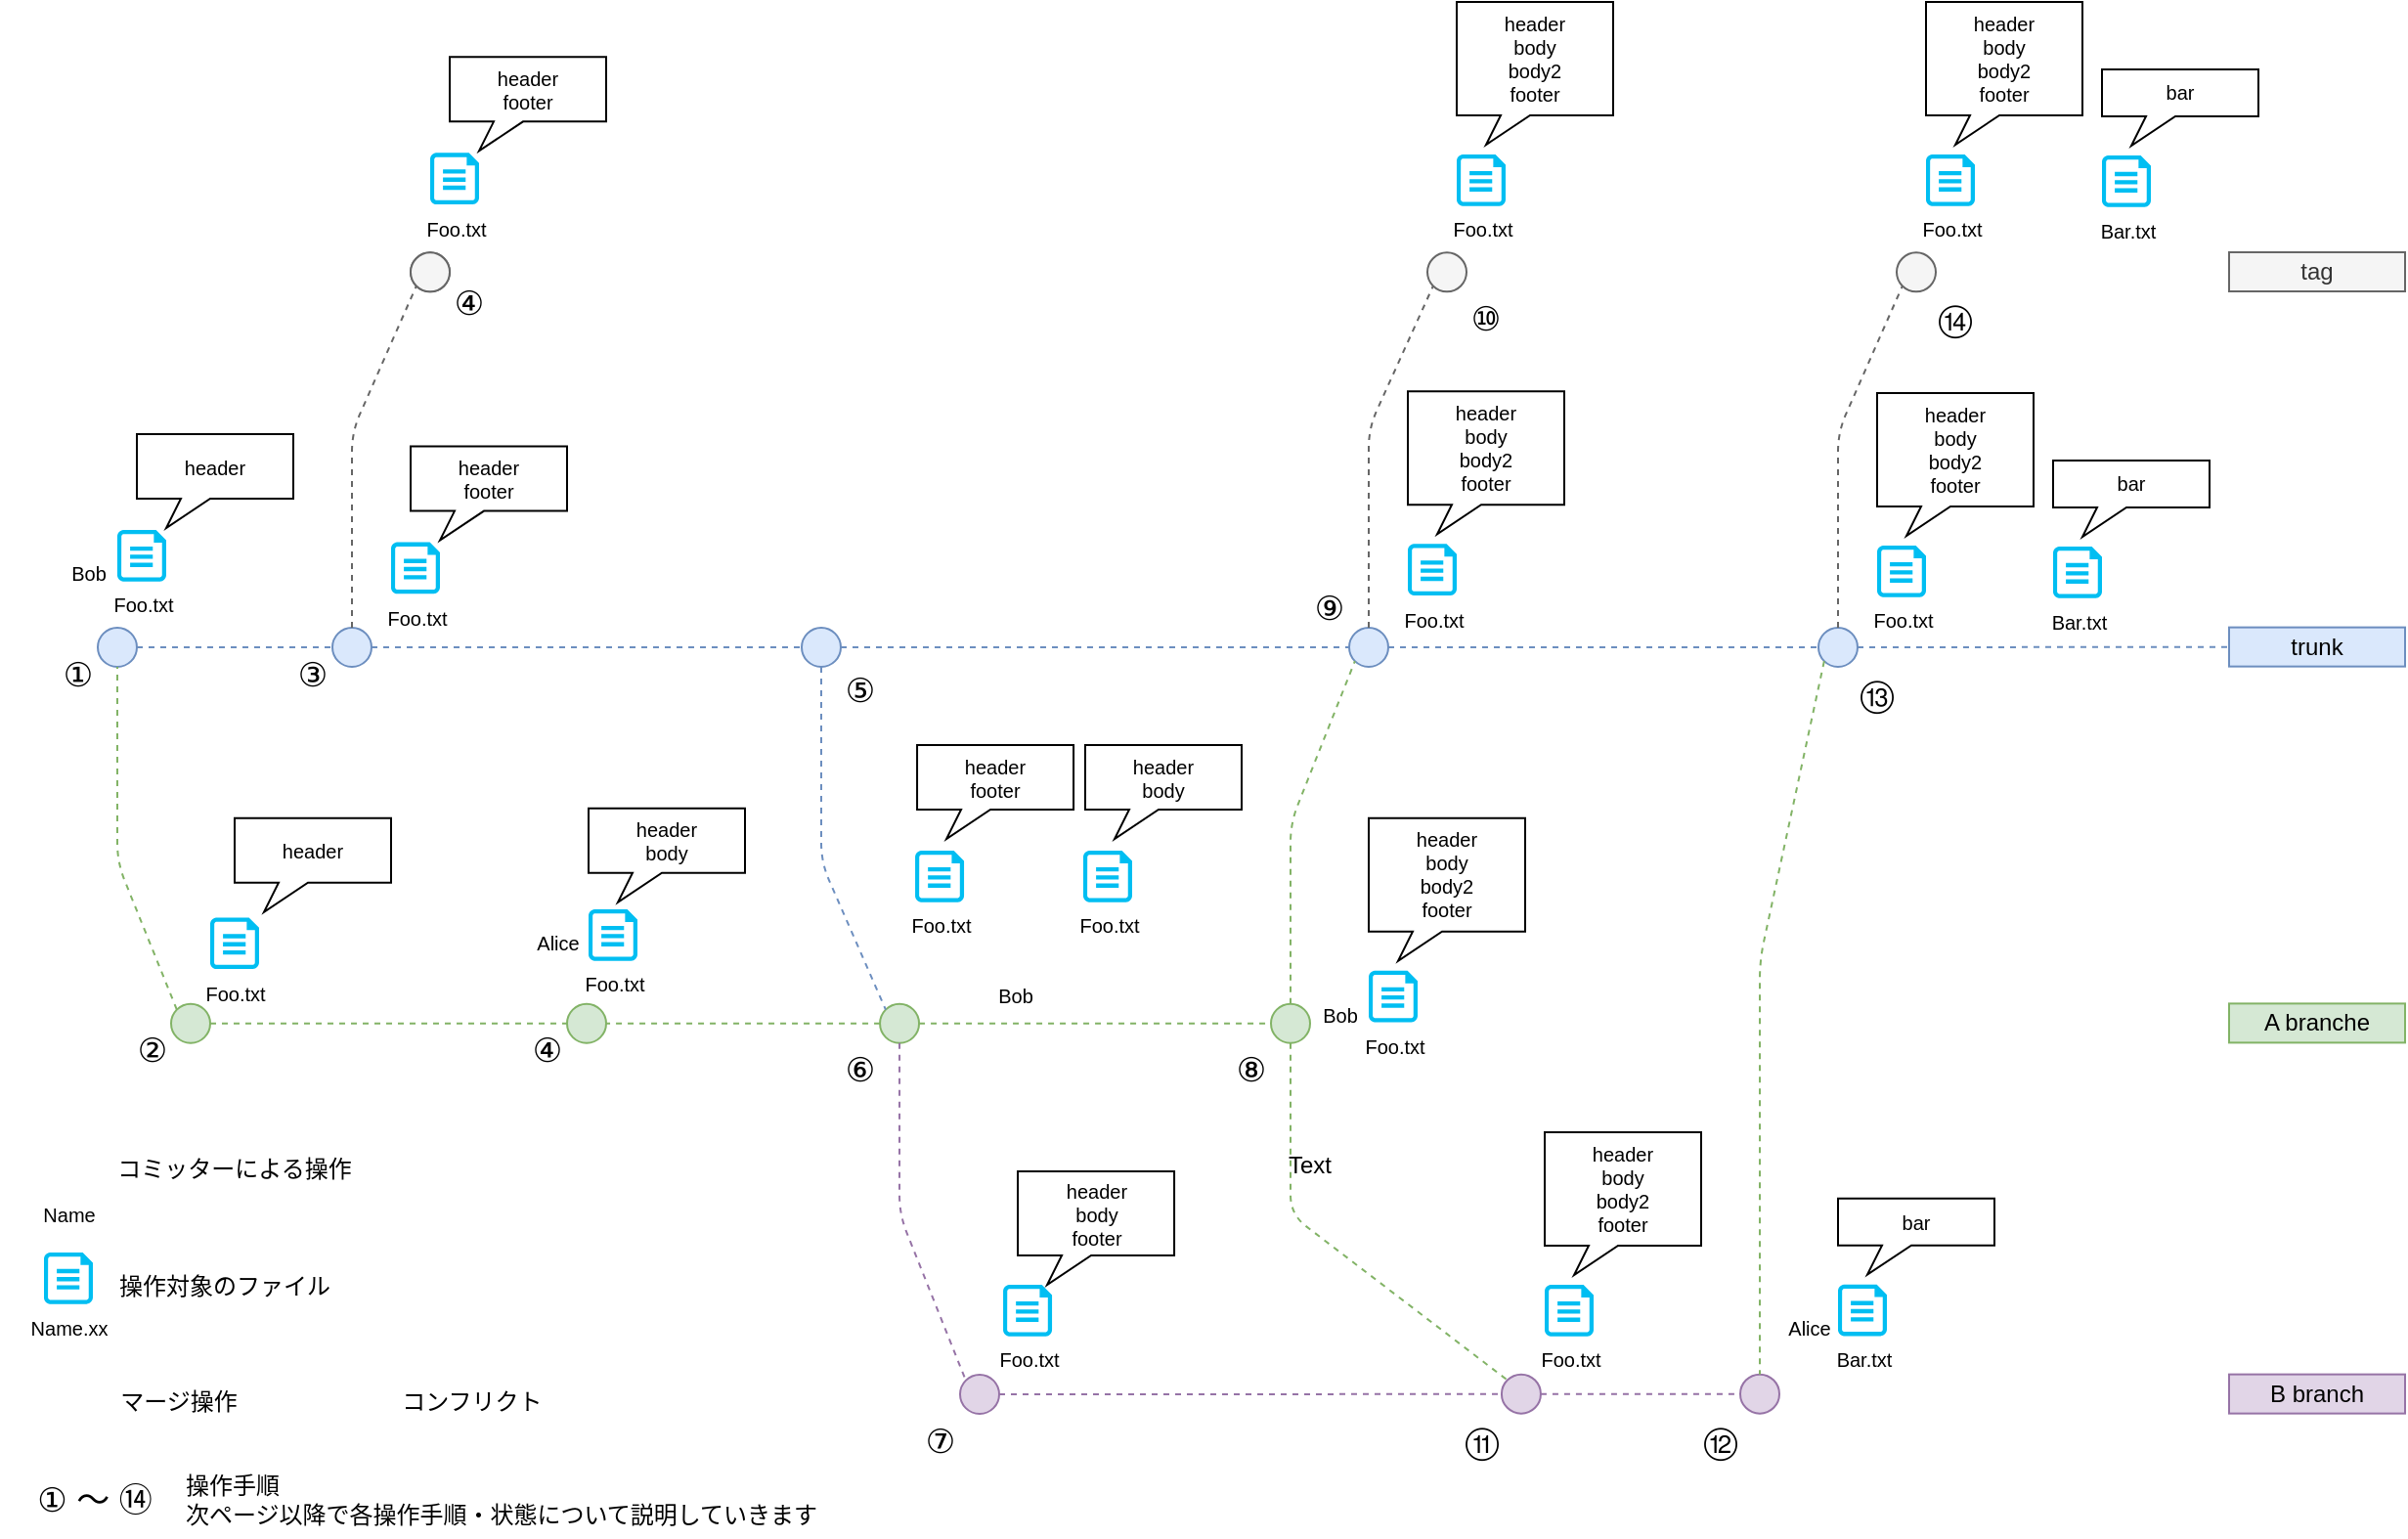 <mxfile version="20.0.3" type="device"><diagram id="yPxyJZ8AM_hMuL3Unpa9" name="gitflow"><mxGraphModel dx="1580" dy="1947" grid="1" gridSize="10" guides="1" tooltips="1" connect="1" arrows="1" fold="1" page="1" pageScale="1" pageWidth="850" pageHeight="1100" math="0" shadow="0"><root><mxCell id="0"/><mxCell id="1" parent="0"/><mxCell id="-Naxw5np1DX1NdOgkJA4-181" value="マージ操作" style="text;html=1;strokeColor=none;fillColor=none;align=center;verticalAlign=middle;whiteSpace=wrap;rounded=0;labelBackgroundColor=none;" vertex="1" parent="1"><mxGeometry x="180" y="601.64" width="182.5" height="28.36" as="geometry"/></mxCell><mxCell id="3" value="" style="endArrow=none;dashed=1;html=1;fillColor=#dae8fc;strokeColor=#6c8ebf;startArrow=none;" parent="1" source="rMP29GLwIPpK6ZrLmfB9-232" target="7" edge="1"><mxGeometry width="50" height="50" relative="1" as="geometry"><mxPoint x="250" y="230" as="sourcePoint"/><mxPoint x="930" y="230" as="targetPoint"/></mxGeometry></mxCell><mxCell id="4" value="" style="ellipse;whiteSpace=wrap;html=1;aspect=fixed;fillColor=#dae8fc;strokeColor=#6c8ebf;fontStyle=1;labelPosition=center;verticalLabelPosition=top;align=center;verticalAlign=bottom;fontColor=#0066CC;" parent="1" vertex="1"><mxGeometry x="230" y="220" width="20" height="20" as="geometry"/></mxCell><mxCell id="7" value="trunk" style="text;html=1;strokeColor=#6c8ebf;fillColor=#dae8fc;align=center;verticalAlign=middle;whiteSpace=wrap;rounded=0;" parent="1" vertex="1"><mxGeometry x="1320" y="219.82" width="90" height="20" as="geometry"/></mxCell><mxCell id="12" value="" style="ellipse;whiteSpace=wrap;html=1;aspect=fixed;fillColor=#dae8fc;strokeColor=#6c8ebf;fontStyle=1;labelPosition=center;verticalLabelPosition=top;align=center;verticalAlign=bottom;fontColor=#0066CC;" parent="1" vertex="1"><mxGeometry x="870" y="220" width="20" height="20" as="geometry"/></mxCell><mxCell id="13" value="" style="endArrow=none;dashed=1;html=1;fillColor=#dae8fc;strokeColor=#6c8ebf;startArrow=none;" parent="1" source="1WtglSYpCvu3YOyspoDW-261" target="12" edge="1"><mxGeometry width="50" height="50" relative="1" as="geometry"><mxPoint x="260" y="230" as="sourcePoint"/><mxPoint x="910" y="230" as="targetPoint"/></mxGeometry></mxCell><mxCell id="21" value="" style="ellipse;whiteSpace=wrap;html=1;aspect=fixed;fillColor=#d5e8d4;strokeColor=#82b366;" parent="1" vertex="1"><mxGeometry x="267.5" y="412.37" width="20" height="20" as="geometry"/></mxCell><mxCell id="24" value="A branche" style="text;html=1;strokeColor=#82b366;fillColor=#d5e8d4;align=center;verticalAlign=middle;whiteSpace=wrap;rounded=0;" parent="1" vertex="1"><mxGeometry x="1320" y="412.19" width="90" height="20" as="geometry"/></mxCell><mxCell id="27" value="" style="ellipse;whiteSpace=wrap;html=1;aspect=fixed;fillColor=#d5e8d4;strokeColor=#82b366;" parent="1" vertex="1"><mxGeometry x="470" y="412.37" width="20" height="20" as="geometry"/></mxCell><mxCell id="28" style="edgeStyle=orthogonalEdgeStyle;rounded=1;orthogonalLoop=1;jettySize=auto;html=1;dashed=1;endArrow=none;endFill=0;fillColor=#d5e8d4;strokeColor=#82b366;exitX=1;exitY=0.5;exitDx=0;exitDy=0;" parent="1" source="21" target="27" edge="1"><mxGeometry relative="1" as="geometry"><mxPoint x="890" y="382.37" as="targetPoint"/><mxPoint x="330" y="422.37" as="sourcePoint"/></mxGeometry></mxCell><mxCell id="29" value="" style="ellipse;whiteSpace=wrap;html=1;aspect=fixed;fillColor=#d5e8d4;strokeColor=#82b366;" parent="1" vertex="1"><mxGeometry x="830" y="412.37" width="20" height="20" as="geometry"/></mxCell><mxCell id="30" style="edgeStyle=orthogonalEdgeStyle;rounded=1;orthogonalLoop=1;jettySize=auto;html=1;dashed=1;endArrow=none;endFill=0;fillColor=#d5e8d4;strokeColor=#82b366;startArrow=none;" parent="1" source="1WtglSYpCvu3YOyspoDW-263" target="29" edge="1"><mxGeometry relative="1" as="geometry"><mxPoint x="890" y="382.37" as="targetPoint"/><mxPoint x="580" y="382.37" as="sourcePoint"/></mxGeometry></mxCell><mxCell id="6" value="&lt;br&gt;" style="ellipse;whiteSpace=wrap;html=1;aspect=fixed;fillColor=#dae8fc;strokeColor=#6c8ebf;fontStyle=1;labelPosition=center;verticalLabelPosition=top;align=center;verticalAlign=bottom;fontColor=#0066CC;" parent="1" vertex="1"><mxGeometry x="350" y="220" width="20" height="20" as="geometry"/></mxCell><mxCell id="35" value="" style="endArrow=none;dashed=1;html=1;fillColor=#dae8fc;strokeColor=#6c8ebf;" parent="1" source="4" target="6" edge="1"><mxGeometry width="50" height="50" relative="1" as="geometry"><mxPoint x="260.0" y="230" as="sourcePoint"/><mxPoint x="900" y="230" as="targetPoint"/><Array as="points"/></mxGeometry></mxCell><mxCell id="52" value="" style="ellipse;whiteSpace=wrap;html=1;aspect=fixed;fontSize=10;fillColor=#e1d5e7;strokeColor=#9673a6;" parent="1" vertex="1"><mxGeometry x="671" y="602" width="20" height="20" as="geometry"/></mxCell><mxCell id="86" value="B branch" style="text;html=1;strokeColor=#9673a6;fillColor=#e1d5e7;align=center;verticalAlign=middle;whiteSpace=wrap;rounded=0;" parent="1" vertex="1"><mxGeometry x="1320" y="601.82" width="90" height="20" as="geometry"/></mxCell><mxCell id="102" value="tag" style="text;html=1;strokeColor=#666666;fillColor=#f5f5f5;align=center;verticalAlign=middle;whiteSpace=wrap;rounded=0;fontColor=#333333;" parent="1" vertex="1"><mxGeometry x="1320" y="28.0" width="90" height="20" as="geometry"/></mxCell><mxCell id="165" value="" style="ellipse;whiteSpace=wrap;html=1;aspect=fixed;fontSize=12;fillColor=#e1d5e7;strokeColor=#9673a6;" parent="1" vertex="1"><mxGeometry x="1070" y="601.82" width="20" height="20" as="geometry"/></mxCell><mxCell id="168" value="" style="ellipse;whiteSpace=wrap;html=1;aspect=fixed;fontSize=12;fillColor=#e1d5e7;strokeColor=#9673a6;" parent="1" vertex="1"><mxGeometry x="947.97" y="601.82" width="20" height="20" as="geometry"/></mxCell><mxCell id="173" value="" style="ellipse;whiteSpace=wrap;html=1;aspect=fixed;fontSize=10;fontColor=#333333;fillColor=#f5f5f5;strokeColor=#666666;" parent="1" vertex="1"><mxGeometry x="390" y="28.18" width="20" height="20" as="geometry"/></mxCell><mxCell id="1WtglSYpCvu3YOyspoDW-198" value="Foo.txt" style="verticalLabelPosition=bottom;html=1;verticalAlign=top;align=center;strokeColor=none;fillColor=#00BEF2;shape=mxgraph.azure.file;pointerEvents=1;fontSize=10;aspect=fixed;" parent="1" vertex="1"><mxGeometry x="240" y="170" width="25" height="26.37" as="geometry"/></mxCell><mxCell id="1WtglSYpCvu3YOyspoDW-200" style="edgeStyle=orthogonalEdgeStyle;rounded=1;orthogonalLoop=1;jettySize=auto;html=1;dashed=1;endArrow=none;endFill=0;fontSize=12;fontColor=#FFB570;fillColor=#e1d5e7;strokeColor=#9673a6;exitX=1;exitY=0.5;exitDx=0;exitDy=0;entryX=0;entryY=0.5;entryDx=0;entryDy=0;" parent="1" source="52" target="168" edge="1"><mxGeometry relative="1" as="geometry"><mxPoint x="660" y="572" as="sourcePoint"/><mxPoint x="790" y="612" as="targetPoint"/><Array as="points"><mxPoint x="820" y="612"/><mxPoint x="820" y="612"/></Array></mxGeometry></mxCell><mxCell id="1WtglSYpCvu3YOyspoDW-205" value="Bob" style="shape=image;html=1;verticalAlign=top;verticalLabelPosition=bottom;labelBackgroundColor=none;imageAspect=0;aspect=fixed;image=https://cdn0.iconfinder.com/data/icons/bold-purple-free-samples/32/User_Avatar_Human_Profile_Face_Circle-128.png;fontSize=10;" parent="1" vertex="1"><mxGeometry x="210" y="150" width="30" height="30" as="geometry"/></mxCell><mxCell id="1WtglSYpCvu3YOyspoDW-208" value="header" style="whiteSpace=wrap;html=1;shape=mxgraph.basic.rectCallout;dx=30;dy=15;boundedLbl=1;fontSize=10;aspect=fixed;" parent="1" vertex="1"><mxGeometry x="250" y="121" width="80" height="48" as="geometry"/></mxCell><mxCell id="1WtglSYpCvu3YOyspoDW-246" value="Foo.txt" style="verticalLabelPosition=bottom;html=1;verticalAlign=top;align=center;strokeColor=none;fillColor=#00BEF2;shape=mxgraph.azure.file;pointerEvents=1;fontSize=10;aspect=fixed;" parent="1" vertex="1"><mxGeometry x="380" y="176.31" width="25" height="26.37" as="geometry"/></mxCell><mxCell id="1WtglSYpCvu3YOyspoDW-247" value="Bob" style="shape=image;html=1;verticalAlign=top;verticalLabelPosition=bottom;labelBackgroundColor=none;imageAspect=0;aspect=fixed;image=https://cdn0.iconfinder.com/data/icons/bold-purple-free-samples/32/User_Avatar_Human_Profile_Face_Circle-128.png;fontSize=10;" parent="1" vertex="1"><mxGeometry x="684" y="366.37" width="30" height="30" as="geometry"/></mxCell><mxCell id="1WtglSYpCvu3YOyspoDW-248" value="header&lt;br&gt;footer" style="whiteSpace=wrap;html=1;shape=mxgraph.basic.rectCallout;dx=30;dy=15;boundedLbl=1;fontSize=10;aspect=fixed;" parent="1" vertex="1"><mxGeometry x="390" y="127.31" width="80" height="48" as="geometry"/></mxCell><mxCell id="1WtglSYpCvu3YOyspoDW-251" value="Foo.txt" style="verticalLabelPosition=bottom;html=1;verticalAlign=top;align=center;strokeColor=none;fillColor=#00BEF2;shape=mxgraph.azure.file;pointerEvents=1;fontSize=10;aspect=fixed;" parent="1" vertex="1"><mxGeometry x="287.5" y="368.19" width="25" height="26.37" as="geometry"/></mxCell><mxCell id="1WtglSYpCvu3YOyspoDW-252" value="Bar.txt" style="verticalLabelPosition=bottom;html=1;verticalAlign=top;align=center;strokeColor=none;fillColor=#00BEF2;shape=mxgraph.azure.file;pointerEvents=1;fontSize=10;aspect=fixed;" parent="1" vertex="1"><mxGeometry x="1230" y="178.49" width="25" height="26.37" as="geometry"/></mxCell><mxCell id="1WtglSYpCvu3YOyspoDW-253" value="Alice" style="shape=image;html=1;verticalAlign=top;verticalLabelPosition=bottom;labelBackgroundColor=none;imageAspect=0;aspect=fixed;image=https://cdn0.iconfinder.com/data/icons/bold-purple-free-samples/32/User_Avatar_Human_Profile_Face_Circle-128.png;fontSize=10;" parent="1" vertex="1"><mxGeometry x="1090" y="535.82" width="30" height="30" as="geometry"/></mxCell><mxCell id="1WtglSYpCvu3YOyspoDW-254" value="header&lt;br&gt;body" style="whiteSpace=wrap;html=1;shape=mxgraph.basic.rectCallout;dx=30;dy=15;boundedLbl=1;fontSize=10;aspect=fixed;" parent="1" vertex="1"><mxGeometry x="481" y="312.37" width="80" height="48" as="geometry"/></mxCell><mxCell id="1WtglSYpCvu3YOyspoDW-257" value="Foo.txt" style="verticalLabelPosition=bottom;html=1;verticalAlign=top;align=center;strokeColor=none;fillColor=#00BEF2;shape=mxgraph.azure.file;pointerEvents=1;fontSize=10;aspect=fixed;" parent="1" vertex="1"><mxGeometry x="400" y="-22.82" width="25" height="26.37" as="geometry"/></mxCell><mxCell id="1WtglSYpCvu3YOyspoDW-258" value="header&lt;br&gt;footer" style="whiteSpace=wrap;html=1;shape=mxgraph.basic.rectCallout;dx=30;dy=15;boundedLbl=1;fontSize=10;aspect=fixed;" parent="1" vertex="1"><mxGeometry x="410" y="-71.82" width="80" height="48" as="geometry"/></mxCell><mxCell id="1WtglSYpCvu3YOyspoDW-261" value="&lt;br&gt;" style="ellipse;whiteSpace=wrap;html=1;aspect=fixed;fillColor=#dae8fc;strokeColor=#6c8ebf;fontStyle=1;labelPosition=center;verticalLabelPosition=top;align=center;verticalAlign=bottom;fontColor=#0066CC;" parent="1" vertex="1"><mxGeometry x="590" y="220" width="20" height="20" as="geometry"/></mxCell><mxCell id="1WtglSYpCvu3YOyspoDW-262" value="" style="endArrow=none;dashed=1;html=1;fillColor=#dae8fc;strokeColor=#6c8ebf;" parent="1" source="6" target="1WtglSYpCvu3YOyspoDW-261" edge="1"><mxGeometry width="50" height="50" relative="1" as="geometry"><mxPoint x="370" y="230" as="sourcePoint"/><mxPoint x="930" y="230" as="targetPoint"/></mxGeometry></mxCell><mxCell id="1WtglSYpCvu3YOyspoDW-263" value="" style="ellipse;whiteSpace=wrap;html=1;aspect=fixed;fillColor=#d5e8d4;strokeColor=#82b366;" parent="1" vertex="1"><mxGeometry x="630.03" y="412.37" width="20" height="20" as="geometry"/></mxCell><mxCell id="1WtglSYpCvu3YOyspoDW-265" value="" style="edgeStyle=orthogonalEdgeStyle;rounded=1;orthogonalLoop=1;jettySize=auto;html=1;dashed=1;endArrow=none;endFill=0;fillColor=#d5e8d4;strokeColor=#82b366;exitX=0;exitY=0.5;exitDx=0;exitDy=0;entryX=1;entryY=0.5;entryDx=0;entryDy=0;" parent="1" source="1WtglSYpCvu3YOyspoDW-263" target="27" edge="1"><mxGeometry relative="1" as="geometry"><mxPoint x="550" y="422.37" as="targetPoint"/><mxPoint x="550" y="292.37" as="sourcePoint"/></mxGeometry></mxCell><mxCell id="1WtglSYpCvu3YOyspoDW-267" value="" style="shape=image;html=1;verticalAlign=top;verticalLabelPosition=bottom;labelBackgroundColor=#ffffff;imageAspect=0;aspect=fixed;image=https://cdn4.iconfinder.com/data/icons/pink_moustache/68_68/8.png;fontSize=10;" parent="1" vertex="1"><mxGeometry x="643.03" y="381.37" width="30" height="30" as="geometry"/></mxCell><mxCell id="1WtglSYpCvu3YOyspoDW-268" value="Foo.txt" style="verticalLabelPosition=bottom;html=1;verticalAlign=top;align=center;strokeColor=none;fillColor=#00BEF2;shape=mxgraph.azure.file;pointerEvents=1;fontSize=10;aspect=fixed;" parent="1" vertex="1"><mxGeometry x="693.03" y="556" width="25" height="26.37" as="geometry"/></mxCell><mxCell id="1WtglSYpCvu3YOyspoDW-269" value="header&lt;br&gt;body&lt;br&gt;footer" style="whiteSpace=wrap;html=1;shape=mxgraph.basic.rectCallout;dx=30;dy=15;boundedLbl=1;fontSize=10;" parent="1" vertex="1"><mxGeometry x="700.53" y="498" width="80" height="58" as="geometry"/></mxCell><mxCell id="rMP29GLwIPpK6ZrLmfB9-175" value="Foo.txt" style="verticalLabelPosition=bottom;html=1;verticalAlign=top;align=center;strokeColor=none;fillColor=#00BEF2;shape=mxgraph.azure.file;pointerEvents=1;fontSize=10;aspect=fixed;" parent="1" vertex="1"><mxGeometry x="734" y="334" width="25" height="26.37" as="geometry"/></mxCell><mxCell id="rMP29GLwIPpK6ZrLmfB9-176" value="header&lt;br&gt;body" style="whiteSpace=wrap;html=1;shape=mxgraph.basic.rectCallout;dx=30;dy=15;boundedLbl=1;fontSize=10;aspect=fixed;" parent="1" vertex="1"><mxGeometry x="735" y="280" width="80" height="48" as="geometry"/></mxCell><mxCell id="rMP29GLwIPpK6ZrLmfB9-180" value="Foo.txt" style="verticalLabelPosition=bottom;html=1;verticalAlign=top;align=center;strokeColor=none;fillColor=#00BEF2;shape=mxgraph.azure.file;pointerEvents=1;fontSize=10;aspect=fixed;" parent="1" vertex="1"><mxGeometry x="648.03" y="334" width="25" height="26.37" as="geometry"/></mxCell><mxCell id="rMP29GLwIPpK6ZrLmfB9-181" value="header&lt;br&gt;footer" style="whiteSpace=wrap;html=1;shape=mxgraph.basic.rectCallout;dx=30;dy=15;boundedLbl=1;fontSize=10;aspect=fixed;" parent="1" vertex="1"><mxGeometry x="649.03" y="280" width="80" height="48" as="geometry"/></mxCell><mxCell id="rMP29GLwIPpK6ZrLmfB9-182" value="" style="shape=image;html=1;verticalAlign=top;verticalLabelPosition=bottom;labelBackgroundColor=#ffffff;imageAspect=0;aspect=fixed;image=https://cdn1.iconfinder.com/data/icons/unicons-line-vol-2/24/comment-question-128.png" parent="1" vertex="1"><mxGeometry x="705" y="346.37" width="30" height="30" as="geometry"/></mxCell><mxCell id="rMP29GLwIPpK6ZrLmfB9-185" value="header" style="whiteSpace=wrap;html=1;shape=mxgraph.basic.rectCallout;dx=30;dy=15;boundedLbl=1;fontSize=10;aspect=fixed;" parent="1" vertex="1"><mxGeometry x="300" y="317.37" width="80" height="48" as="geometry"/></mxCell><mxCell id="rMP29GLwIPpK6ZrLmfB9-188" value="" style="endArrow=none;dashed=1;html=1;fillColor=#dae8fc;strokeColor=#6c8ebf;startArrow=none;exitX=0.5;exitY=1;exitDx=0;exitDy=0;entryX=0;entryY=0;entryDx=0;entryDy=0;" parent="1" source="1WtglSYpCvu3YOyspoDW-261" target="1WtglSYpCvu3YOyspoDW-263" edge="1"><mxGeometry width="50" height="50" relative="1" as="geometry"><mxPoint x="620" y="240" as="sourcePoint"/><mxPoint x="880.0" y="240" as="targetPoint"/><Array as="points"><mxPoint x="600" y="340"/></Array></mxGeometry></mxCell><mxCell id="rMP29GLwIPpK6ZrLmfB9-189" value="" style="endArrow=none;dashed=1;html=1;fillColor=#d5e8d4;strokeColor=#82b366;startArrow=none;entryX=0.5;entryY=1;entryDx=0;entryDy=0;exitX=0;exitY=0;exitDx=0;exitDy=0;" parent="1" source="21" target="4" edge="1"><mxGeometry width="50" height="50" relative="1" as="geometry"><mxPoint x="-40" y="298.58" as="sourcePoint"/><mxPoint x="220.0" y="298.58" as="targetPoint"/><Array as="points"><mxPoint x="240" y="340"/></Array></mxGeometry></mxCell><mxCell id="rMP29GLwIPpK6ZrLmfB9-191" value="" style="ellipse;whiteSpace=wrap;html=1;aspect=fixed;fontSize=10;fontColor=#333333;fillColor=#f5f5f5;strokeColor=#666666;" parent="1" vertex="1"><mxGeometry x="390" y="28.18" width="20" height="20" as="geometry"/></mxCell><mxCell id="rMP29GLwIPpK6ZrLmfB9-192" value="" style="endArrow=none;dashed=1;html=1;fillColor=#f5f5f5;strokeColor=#666666;startArrow=none;entryX=0;entryY=1;entryDx=0;entryDy=0;exitX=0.5;exitY=0;exitDx=0;exitDy=0;" parent="1" source="6" target="rMP29GLwIPpK6ZrLmfB9-191" edge="1"><mxGeometry width="50" height="50" relative="1" as="geometry"><mxPoint x="356.469" y="175.319" as="sourcePoint"/><mxPoint x="323.54" y="43.39" as="targetPoint"/><Array as="points"><mxPoint x="360" y="120"/></Array></mxGeometry></mxCell><mxCell id="rMP29GLwIPpK6ZrLmfB9-197" value="" style="endArrow=none;dashed=1;html=1;fillColor=#e1d5e7;strokeColor=#9673a6;startArrow=none;entryX=0;entryY=0;entryDx=0;entryDy=0;exitX=0.5;exitY=1;exitDx=0;exitDy=0;" parent="1" source="1WtglSYpCvu3YOyspoDW-263" target="52" edge="1"><mxGeometry width="50" height="50" relative="1" as="geometry"><mxPoint x="640" y="432.37" as="sourcePoint"/><mxPoint x="679.989" y="565.299" as="targetPoint"/><Array as="points"><mxPoint x="640" y="520"/></Array></mxGeometry></mxCell><mxCell id="rMP29GLwIPpK6ZrLmfB9-199" value="Bob" style="shape=image;html=1;verticalAlign=top;verticalLabelPosition=bottom;labelBackgroundColor=none;imageAspect=0;aspect=fixed;image=https://cdn0.iconfinder.com/data/icons/bold-purple-free-samples/32/User_Avatar_Human_Profile_Face_Circle-128.png;fontSize=10;" parent="1" vertex="1"><mxGeometry x="850" y="376.37" width="30" height="30" as="geometry"/></mxCell><mxCell id="rMP29GLwIPpK6ZrLmfB9-200" value="Foo.txt" style="verticalLabelPosition=bottom;html=1;verticalAlign=top;align=center;strokeColor=none;fillColor=#00BEF2;shape=mxgraph.azure.file;pointerEvents=1;fontSize=10;aspect=fixed;" parent="1" vertex="1"><mxGeometry x="900" y="177.13" width="25" height="26.37" as="geometry"/></mxCell><mxCell id="rMP29GLwIPpK6ZrLmfB9-201" value="header&lt;br&gt;body&lt;br&gt;body2&lt;br&gt;footer" style="whiteSpace=wrap;html=1;shape=mxgraph.basic.rectCallout;dx=30;dy=15;boundedLbl=1;fontSize=10;" parent="1" vertex="1"><mxGeometry x="900" y="99.13" width="80" height="73" as="geometry"/></mxCell><mxCell id="rMP29GLwIPpK6ZrLmfB9-208" value="" style="endArrow=none;dashed=1;html=1;fillColor=#d5e8d4;strokeColor=#82b366;startArrow=none;entryX=0;entryY=1;entryDx=0;entryDy=0;exitX=0.5;exitY=0;exitDx=0;exitDy=0;" parent="1" source="29" target="12" edge="1"><mxGeometry width="50" height="50" relative="1" as="geometry"><mxPoint x="960" y="370" as="sourcePoint"/><mxPoint x="250" y="250" as="targetPoint"/><Array as="points"><mxPoint x="840" y="320"/></Array></mxGeometry></mxCell><mxCell id="rMP29GLwIPpK6ZrLmfB9-209" value="Foo.txt" style="verticalLabelPosition=bottom;html=1;verticalAlign=top;align=center;strokeColor=none;fillColor=#00BEF2;shape=mxgraph.azure.file;pointerEvents=1;fontSize=10;aspect=fixed;" parent="1" vertex="1"><mxGeometry x="970" y="556" width="25" height="26.37" as="geometry"/></mxCell><mxCell id="rMP29GLwIPpK6ZrLmfB9-210" value="header&lt;br&gt;body&lt;br&gt;body2&lt;br&gt;footer" style="whiteSpace=wrap;html=1;shape=mxgraph.basic.rectCallout;dx=30;dy=15;boundedLbl=1;fontSize=10;" parent="1" vertex="1"><mxGeometry x="970" y="478" width="80" height="73" as="geometry"/></mxCell><mxCell id="rMP29GLwIPpK6ZrLmfB9-212" value="" style="shape=image;html=1;verticalAlign=top;verticalLabelPosition=bottom;labelBackgroundColor=#ffffff;imageAspect=0;aspect=fixed;image=https://cdn2.iconfinder.com/data/icons/boxicons-regular-vol-2/24/bx-git-merge-128.png" parent="1" vertex="1"><mxGeometry x="570" y="237.63" width="30" height="30" as="geometry"/></mxCell><mxCell id="rMP29GLwIPpK6ZrLmfB9-215" value="" style="shape=image;html=1;verticalAlign=top;verticalLabelPosition=bottom;labelBackgroundColor=#ffffff;imageAspect=0;aspect=fixed;image=https://cdn2.iconfinder.com/data/icons/boxicons-regular-vol-2/24/bx-git-merge-128.png" parent="1" vertex="1"><mxGeometry x="810" y="382.37" width="30" height="30" as="geometry"/></mxCell><mxCell id="rMP29GLwIPpK6ZrLmfB9-219" value="" style="endArrow=none;dashed=1;html=1;fillColor=#d5e8d4;strokeColor=#82b366;startArrow=none;entryX=0;entryY=0;entryDx=0;entryDy=0;exitX=0.5;exitY=1;exitDx=0;exitDy=0;" parent="1" source="29" target="168" edge="1"><mxGeometry width="50" height="50" relative="1" as="geometry"><mxPoint x="850" y="422.37" as="sourcePoint"/><mxPoint x="887.929" y="289.441" as="targetPoint"/><Array as="points"><mxPoint x="840" y="520"/></Array></mxGeometry></mxCell><mxCell id="rMP29GLwIPpK6ZrLmfB9-221" value="" style="shape=image;html=1;verticalAlign=top;verticalLabelPosition=bottom;labelBackgroundColor=#ffffff;imageAspect=0;aspect=fixed;image=https://cdn2.iconfinder.com/data/icons/boxicons-regular-vol-2/24/bx-git-merge-128.png" parent="1" vertex="1"><mxGeometry x="840" y="448" width="30" height="30" as="geometry"/></mxCell><mxCell id="rMP29GLwIPpK6ZrLmfB9-223" value="" style="ellipse;whiteSpace=wrap;html=1;aspect=fixed;fontSize=10;fontColor=#333333;fillColor=#f5f5f5;strokeColor=#666666;" parent="1" vertex="1"><mxGeometry x="910" y="28.18" width="20" height="20" as="geometry"/></mxCell><mxCell id="rMP29GLwIPpK6ZrLmfB9-224" value="" style="endArrow=none;dashed=1;html=1;fillColor=#f5f5f5;strokeColor=#666666;startArrow=none;entryX=0;entryY=1;entryDx=0;entryDy=0;" parent="1" source="12" target="rMP29GLwIPpK6ZrLmfB9-223" edge="1"><mxGeometry width="50" height="50" relative="1" as="geometry"><mxPoint x="877.07" y="217.77" as="sourcePoint"/><mxPoint x="909.999" y="84.841" as="targetPoint"/><Array as="points"><mxPoint x="880" y="118"/></Array></mxGeometry></mxCell><mxCell id="rMP29GLwIPpK6ZrLmfB9-225" value="Foo.txt" style="verticalLabelPosition=bottom;html=1;verticalAlign=top;align=center;strokeColor=none;fillColor=#00BEF2;shape=mxgraph.azure.file;pointerEvents=1;fontSize=10;aspect=fixed;" parent="1" vertex="1"><mxGeometry x="925" y="-22.0" width="25" height="26.37" as="geometry"/></mxCell><mxCell id="rMP29GLwIPpK6ZrLmfB9-226" value="header&lt;br&gt;body&lt;br&gt;body2&lt;br&gt;footer" style="whiteSpace=wrap;html=1;shape=mxgraph.basic.rectCallout;dx=30;dy=15;boundedLbl=1;fontSize=10;" parent="1" vertex="1"><mxGeometry x="925" y="-100.0" width="80" height="73" as="geometry"/></mxCell><mxCell id="rMP29GLwIPpK6ZrLmfB9-228" style="edgeStyle=orthogonalEdgeStyle;rounded=1;orthogonalLoop=1;jettySize=auto;html=1;dashed=1;endArrow=none;endFill=0;fontSize=12;fontColor=#FFB570;fillColor=#e1d5e7;strokeColor=#9673a6;exitX=1;exitY=0.5;exitDx=0;exitDy=0;entryX=0;entryY=0.5;entryDx=0;entryDy=0;" parent="1" source="168" target="165" edge="1"><mxGeometry relative="1" as="geometry"><mxPoint x="1020.0" y="622" as="sourcePoint"/><mxPoint x="1150" y="621.82" as="targetPoint"/><Array as="points"><mxPoint x="968" y="612"/><mxPoint x="968" y="612"/></Array></mxGeometry></mxCell><mxCell id="rMP29GLwIPpK6ZrLmfB9-229" value="bar" style="whiteSpace=wrap;html=1;shape=mxgraph.basic.rectCallout;dx=30;dy=15;boundedLbl=1;fontSize=10;" parent="1" vertex="1"><mxGeometry x="1230" y="134.49" width="80" height="39" as="geometry"/></mxCell><mxCell id="rMP29GLwIPpK6ZrLmfB9-230" value="Foo.txt" style="verticalLabelPosition=bottom;html=1;verticalAlign=top;align=center;strokeColor=none;fillColor=#00BEF2;shape=mxgraph.azure.file;pointerEvents=1;fontSize=10;aspect=fixed;" parent="1" vertex="1"><mxGeometry x="880" y="395.37" width="25" height="26.37" as="geometry"/></mxCell><mxCell id="rMP29GLwIPpK6ZrLmfB9-231" value="header&lt;br&gt;body&lt;br&gt;body2&lt;br&gt;footer" style="whiteSpace=wrap;html=1;shape=mxgraph.basic.rectCallout;dx=30;dy=15;boundedLbl=1;fontSize=10;" parent="1" vertex="1"><mxGeometry x="880" y="317.37" width="80" height="73" as="geometry"/></mxCell><mxCell id="rMP29GLwIPpK6ZrLmfB9-232" value="" style="ellipse;whiteSpace=wrap;html=1;aspect=fixed;fillColor=#dae8fc;strokeColor=#6c8ebf;fontStyle=1;labelPosition=center;verticalLabelPosition=top;align=center;verticalAlign=bottom;fontColor=#0066CC;" parent="1" vertex="1"><mxGeometry x="1110" y="220" width="20" height="20" as="geometry"/></mxCell><mxCell id="rMP29GLwIPpK6ZrLmfB9-233" value="" style="endArrow=none;dashed=1;html=1;fillColor=#dae8fc;strokeColor=#6c8ebf;" parent="1" source="12" target="rMP29GLwIPpK6ZrLmfB9-232" edge="1"><mxGeometry width="50" height="50" relative="1" as="geometry"><mxPoint x="890" y="230" as="sourcePoint"/><mxPoint x="1350" y="230" as="targetPoint"/></mxGeometry></mxCell><mxCell id="rMP29GLwIPpK6ZrLmfB9-234" value="" style="endArrow=none;dashed=1;html=1;fillColor=#d5e8d4;strokeColor=#82b366;startArrow=none;entryX=0.5;entryY=0;entryDx=0;entryDy=0;exitX=0;exitY=1;exitDx=0;exitDy=0;" parent="1" source="rMP29GLwIPpK6ZrLmfB9-232" target="165" edge="1"><mxGeometry width="50" height="50" relative="1" as="geometry"><mxPoint x="850" y="400" as="sourcePoint"/><mxPoint x="882.929" y="532.749" as="targetPoint"/><Array as="points"><mxPoint x="1080" y="390"/></Array></mxGeometry></mxCell><mxCell id="rMP29GLwIPpK6ZrLmfB9-235" value="" style="shape=image;html=1;verticalAlign=top;verticalLabelPosition=bottom;labelBackgroundColor=#ffffff;imageAspect=0;aspect=fixed;image=https://cdn2.iconfinder.com/data/icons/boxicons-regular-vol-2/24/bx-git-merge-128.png" parent="1" vertex="1"><mxGeometry x="1050" y="571.64" width="30" height="30" as="geometry"/></mxCell><mxCell id="rMP29GLwIPpK6ZrLmfB9-236" value="Foo.txt" style="verticalLabelPosition=bottom;html=1;verticalAlign=top;align=center;strokeColor=none;fillColor=#00BEF2;shape=mxgraph.azure.file;pointerEvents=1;fontSize=10;aspect=fixed;" parent="1" vertex="1"><mxGeometry x="1140" y="178" width="25" height="26.37" as="geometry"/></mxCell><mxCell id="rMP29GLwIPpK6ZrLmfB9-237" value="header&lt;br&gt;body&lt;br&gt;body2&lt;br&gt;footer" style="whiteSpace=wrap;html=1;shape=mxgraph.basic.rectCallout;dx=30;dy=15;boundedLbl=1;fontSize=10;" parent="1" vertex="1"><mxGeometry x="1140" y="100.0" width="80" height="73" as="geometry"/></mxCell><mxCell id="rMP29GLwIPpK6ZrLmfB9-238" value="Bar.txt" style="verticalLabelPosition=bottom;html=1;verticalAlign=top;align=center;strokeColor=none;fillColor=#00BEF2;shape=mxgraph.azure.file;pointerEvents=1;fontSize=10;aspect=fixed;" parent="1" vertex="1"><mxGeometry x="1120" y="555.82" width="25" height="26.37" as="geometry"/></mxCell><mxCell id="rMP29GLwIPpK6ZrLmfB9-239" value="bar" style="whiteSpace=wrap;html=1;shape=mxgraph.basic.rectCallout;dx=30;dy=15;boundedLbl=1;fontSize=10;" parent="1" vertex="1"><mxGeometry x="1120" y="511.82" width="80" height="39" as="geometry"/></mxCell><mxCell id="rMP29GLwIPpK6ZrLmfB9-240" value="" style="endArrow=none;dashed=1;html=1;fillColor=#f5f5f5;strokeColor=#666666;startArrow=none;entryX=0;entryY=1;entryDx=0;entryDy=0;exitX=0.5;exitY=0;exitDx=0;exitDy=0;" parent="1" source="rMP29GLwIPpK6ZrLmfB9-232" target="rMP29GLwIPpK6ZrLmfB9-242" edge="1"><mxGeometry width="50" height="50" relative="1" as="geometry"><mxPoint x="970" y="230" as="sourcePoint"/><mxPoint x="1002.929" y="97.071" as="targetPoint"/><Array as="points"><mxPoint x="1120" y="120"/></Array></mxGeometry></mxCell><mxCell id="rMP29GLwIPpK6ZrLmfB9-242" value="" style="ellipse;whiteSpace=wrap;html=1;aspect=fixed;fontSize=10;fontColor=#333333;fillColor=#f5f5f5;strokeColor=#666666;" parent="1" vertex="1"><mxGeometry x="1150" y="28.18" width="20" height="20" as="geometry"/></mxCell><mxCell id="rMP29GLwIPpK6ZrLmfB9-244" value="Bar.txt" style="verticalLabelPosition=bottom;html=1;verticalAlign=top;align=center;strokeColor=none;fillColor=#00BEF2;shape=mxgraph.azure.file;pointerEvents=1;fontSize=10;aspect=fixed;" parent="1" vertex="1"><mxGeometry x="1255" y="-21.51" width="25" height="26.37" as="geometry"/></mxCell><mxCell id="rMP29GLwIPpK6ZrLmfB9-245" value="bar" style="whiteSpace=wrap;html=1;shape=mxgraph.basic.rectCallout;dx=30;dy=15;boundedLbl=1;fontSize=10;" parent="1" vertex="1"><mxGeometry x="1255" y="-65.51" width="80" height="39" as="geometry"/></mxCell><mxCell id="rMP29GLwIPpK6ZrLmfB9-246" value="Foo.txt" style="verticalLabelPosition=bottom;html=1;verticalAlign=top;align=center;strokeColor=none;fillColor=#00BEF2;shape=mxgraph.azure.file;pointerEvents=1;fontSize=10;aspect=fixed;" parent="1" vertex="1"><mxGeometry x="1165" y="-22" width="25" height="26.37" as="geometry"/></mxCell><mxCell id="rMP29GLwIPpK6ZrLmfB9-247" value="header&lt;br&gt;body&lt;br&gt;body2&lt;br&gt;footer" style="whiteSpace=wrap;html=1;shape=mxgraph.basic.rectCallout;dx=30;dy=15;boundedLbl=1;fontSize=10;" parent="1" vertex="1"><mxGeometry x="1165" y="-100.0" width="80" height="73" as="geometry"/></mxCell><mxCell id="-Naxw5np1DX1NdOgkJA4-176" value="Name" style="shape=image;html=1;verticalAlign=top;verticalLabelPosition=bottom;labelBackgroundColor=none;imageAspect=0;aspect=fixed;image=https://cdn0.iconfinder.com/data/icons/bold-purple-free-samples/32/User_Avatar_Human_Profile_Face_Circle-128.png;fontSize=10;" vertex="1" parent="1"><mxGeometry x="200" y="478" width="30" height="30" as="geometry"/></mxCell><mxCell id="-Naxw5np1DX1NdOgkJA4-177" value="コミッターによる操作" style="text;html=1;strokeColor=none;fillColor=none;align=center;verticalAlign=middle;whiteSpace=wrap;rounded=0;labelBackgroundColor=none;" vertex="1" parent="1"><mxGeometry x="210" y="481.82" width="180" height="30" as="geometry"/></mxCell><mxCell id="-Naxw5np1DX1NdOgkJA4-178" value="Name.xx" style="verticalLabelPosition=bottom;html=1;verticalAlign=top;align=center;strokeColor=none;fillColor=#00BEF2;shape=mxgraph.azure.file;pointerEvents=1;fontSize=10;aspect=fixed;" vertex="1" parent="1"><mxGeometry x="202.5" y="539.45" width="25" height="26.37" as="geometry"/></mxCell><mxCell id="-Naxw5np1DX1NdOgkJA4-179" value="操作対象のファイル" style="text;html=1;strokeColor=none;fillColor=none;align=center;verticalAlign=middle;whiteSpace=wrap;rounded=0;labelBackgroundColor=none;" vertex="1" parent="1"><mxGeometry x="204.5" y="541.64" width="180" height="30" as="geometry"/></mxCell><mxCell id="-Naxw5np1DX1NdOgkJA4-180" value="" style="shape=image;html=1;verticalAlign=top;verticalLabelPosition=bottom;labelBackgroundColor=#ffffff;imageAspect=0;aspect=fixed;image=https://cdn2.iconfinder.com/data/icons/boxicons-regular-vol-2/24/bx-git-merge-128.png" vertex="1" parent="1"><mxGeometry x="202.5" y="602" width="30" height="30" as="geometry"/></mxCell><mxCell id="-Naxw5np1DX1NdOgkJA4-182" value="" style="shape=image;html=1;verticalAlign=top;verticalLabelPosition=bottom;labelBackgroundColor=#ffffff;imageAspect=0;aspect=fixed;image=https://cdn4.iconfinder.com/data/icons/pink_moustache/68_68/8.png;fontSize=10;" vertex="1" parent="1"><mxGeometry x="345" y="601.64" width="30" height="30" as="geometry"/></mxCell><mxCell id="-Naxw5np1DX1NdOgkJA4-184" value="コンフリクト" style="text;html=1;strokeColor=none;fillColor=none;align=center;verticalAlign=middle;whiteSpace=wrap;rounded=0;labelBackgroundColor=none;" vertex="1" parent="1"><mxGeometry x="330" y="601.64" width="182.5" height="28.36" as="geometry"/></mxCell><mxCell id="-Naxw5np1DX1NdOgkJA4-187" value="Text" style="text;html=1;strokeColor=none;fillColor=none;align=center;verticalAlign=middle;whiteSpace=wrap;rounded=0;labelBackgroundColor=none;opacity=40;" vertex="1" parent="1"><mxGeometry x="820" y="480" width="60" height="30" as="geometry"/></mxCell><mxCell id="-Naxw5np1DX1NdOgkJA4-188" value="①" style="text;html=1;strokeColor=none;fillColor=none;align=center;verticalAlign=middle;whiteSpace=wrap;rounded=0;labelBackgroundColor=none;opacity=40;fontSize=17;" vertex="1" parent="1"><mxGeometry x="190" y="230" width="60" height="30" as="geometry"/></mxCell><mxCell id="-Naxw5np1DX1NdOgkJA4-189" value="②" style="text;html=1;strokeColor=none;fillColor=none;align=center;verticalAlign=middle;whiteSpace=wrap;rounded=0;labelBackgroundColor=none;opacity=40;fontSize=17;" vertex="1" parent="1"><mxGeometry x="227.5" y="421.74" width="60" height="30" as="geometry"/></mxCell><mxCell id="-Naxw5np1DX1NdOgkJA4-190" value="③" style="text;html=1;strokeColor=none;fillColor=none;align=center;verticalAlign=middle;whiteSpace=wrap;rounded=0;labelBackgroundColor=none;opacity=40;fontSize=17;" vertex="1" parent="1"><mxGeometry x="310" y="230" width="60" height="30" as="geometry"/></mxCell><mxCell id="-Naxw5np1DX1NdOgkJA4-191" value="④" style="text;html=1;strokeColor=none;fillColor=none;align=center;verticalAlign=middle;whiteSpace=wrap;rounded=0;labelBackgroundColor=none;opacity=40;fontSize=17;" vertex="1" parent="1"><mxGeometry x="390" y="40" width="60" height="30" as="geometry"/></mxCell><mxCell id="-Naxw5np1DX1NdOgkJA4-192" value="④" style="text;html=1;strokeColor=none;fillColor=none;align=center;verticalAlign=middle;whiteSpace=wrap;rounded=0;labelBackgroundColor=none;opacity=40;fontSize=17;" vertex="1" parent="1"><mxGeometry x="430" y="421.74" width="60" height="30" as="geometry"/></mxCell><mxCell id="-Naxw5np1DX1NdOgkJA4-193" value="Alice" style="shape=image;html=1;verticalAlign=top;verticalLabelPosition=bottom;labelBackgroundColor=none;imageAspect=0;aspect=fixed;image=https://cdn0.iconfinder.com/data/icons/bold-purple-free-samples/32/User_Avatar_Human_Profile_Face_Circle-128.png;fontSize=10;" vertex="1" parent="1"><mxGeometry x="450" y="338.87" width="30" height="30" as="geometry"/></mxCell><mxCell id="-Naxw5np1DX1NdOgkJA4-194" value="Foo.txt" style="verticalLabelPosition=bottom;html=1;verticalAlign=top;align=center;strokeColor=none;fillColor=#00BEF2;shape=mxgraph.azure.file;pointerEvents=1;fontSize=10;aspect=fixed;" vertex="1" parent="1"><mxGeometry x="481" y="364" width="25" height="26.37" as="geometry"/></mxCell><mxCell id="-Naxw5np1DX1NdOgkJA4-195" value="⑤" style="text;html=1;strokeColor=none;fillColor=none;align=center;verticalAlign=middle;whiteSpace=wrap;rounded=0;labelBackgroundColor=none;opacity=40;fontSize=17;" vertex="1" parent="1"><mxGeometry x="590" y="237.63" width="60" height="30" as="geometry"/></mxCell><mxCell id="-Naxw5np1DX1NdOgkJA4-196" value="⑥" style="text;html=1;strokeColor=none;fillColor=none;align=center;verticalAlign=middle;whiteSpace=wrap;rounded=0;labelBackgroundColor=none;opacity=40;fontSize=17;" vertex="1" parent="1"><mxGeometry x="590.03" y="432.37" width="60" height="30" as="geometry"/></mxCell><mxCell id="-Naxw5np1DX1NdOgkJA4-197" value="⑦" style="text;html=1;strokeColor=none;fillColor=none;align=center;verticalAlign=middle;whiteSpace=wrap;rounded=0;labelBackgroundColor=none;opacity=40;fontSize=17;" vertex="1" parent="1"><mxGeometry x="631" y="621.82" width="60" height="30" as="geometry"/></mxCell><mxCell id="-Naxw5np1DX1NdOgkJA4-198" value="⑧" style="text;html=1;strokeColor=none;fillColor=none;align=center;verticalAlign=middle;whiteSpace=wrap;rounded=0;labelBackgroundColor=none;opacity=40;fontSize=17;" vertex="1" parent="1"><mxGeometry x="790" y="432.19" width="60" height="30" as="geometry"/></mxCell><mxCell id="-Naxw5np1DX1NdOgkJA4-199" value="⑨" style="text;html=1;strokeColor=none;fillColor=none;align=center;verticalAlign=middle;whiteSpace=wrap;rounded=0;labelBackgroundColor=none;opacity=40;fontSize=17;" vertex="1" parent="1"><mxGeometry x="830" y="196.37" width="60" height="30" as="geometry"/></mxCell><mxCell id="-Naxw5np1DX1NdOgkJA4-200" value="⑩" style="text;html=1;strokeColor=none;fillColor=none;align=center;verticalAlign=middle;whiteSpace=wrap;rounded=0;labelBackgroundColor=none;opacity=40;fontSize=17;" vertex="1" parent="1"><mxGeometry x="910" y="48.0" width="60" height="30" as="geometry"/></mxCell><mxCell id="-Naxw5np1DX1NdOgkJA4-201" value="⑪" style="text;html=1;strokeColor=none;fillColor=none;align=center;verticalAlign=middle;whiteSpace=wrap;rounded=0;labelBackgroundColor=none;opacity=40;fontSize=17;" vertex="1" parent="1"><mxGeometry x="907.97" y="622" width="60" height="30" as="geometry"/></mxCell><mxCell id="-Naxw5np1DX1NdOgkJA4-202" value="⑫" style="text;html=1;strokeColor=none;fillColor=none;align=center;verticalAlign=middle;whiteSpace=wrap;rounded=0;labelBackgroundColor=none;opacity=40;fontSize=17;" vertex="1" parent="1"><mxGeometry x="1030" y="621.82" width="60" height="30" as="geometry"/></mxCell><mxCell id="-Naxw5np1DX1NdOgkJA4-203" value="⑬" style="text;html=1;strokeColor=none;fillColor=none;align=center;verticalAlign=middle;whiteSpace=wrap;rounded=0;labelBackgroundColor=none;opacity=40;fontSize=17;" vertex="1" parent="1"><mxGeometry x="1110" y="240.0" width="60" height="30" as="geometry"/></mxCell><mxCell id="-Naxw5np1DX1NdOgkJA4-204" value="⑭" style="text;html=1;strokeColor=none;fillColor=none;align=center;verticalAlign=middle;whiteSpace=wrap;rounded=0;labelBackgroundColor=none;opacity=40;fontSize=17;" vertex="1" parent="1"><mxGeometry x="1150" y="48.0" width="60" height="30" as="geometry"/></mxCell><mxCell id="-Naxw5np1DX1NdOgkJA4-205" value="① ～ ⑭" style="text;html=1;strokeColor=none;fillColor=none;align=center;verticalAlign=middle;whiteSpace=wrap;rounded=0;labelBackgroundColor=none;opacity=40;fontSize=17;" vertex="1" parent="1"><mxGeometry x="196" y="652" width="65" height="30" as="geometry"/></mxCell><mxCell id="-Naxw5np1DX1NdOgkJA4-206" value="操作手順&lt;br&gt;次ページ以降で各操作手順・状態について説明していきます" style="text;html=1;strokeColor=none;fillColor=none;align=left;verticalAlign=middle;whiteSpace=wrap;rounded=0;labelBackgroundColor=none;opacity=40;fontSize=12;" vertex="1" parent="1"><mxGeometry x="272.5" y="647" width="332.5" height="38" as="geometry"/></mxCell></root></mxGraphModel></diagram></mxfile>